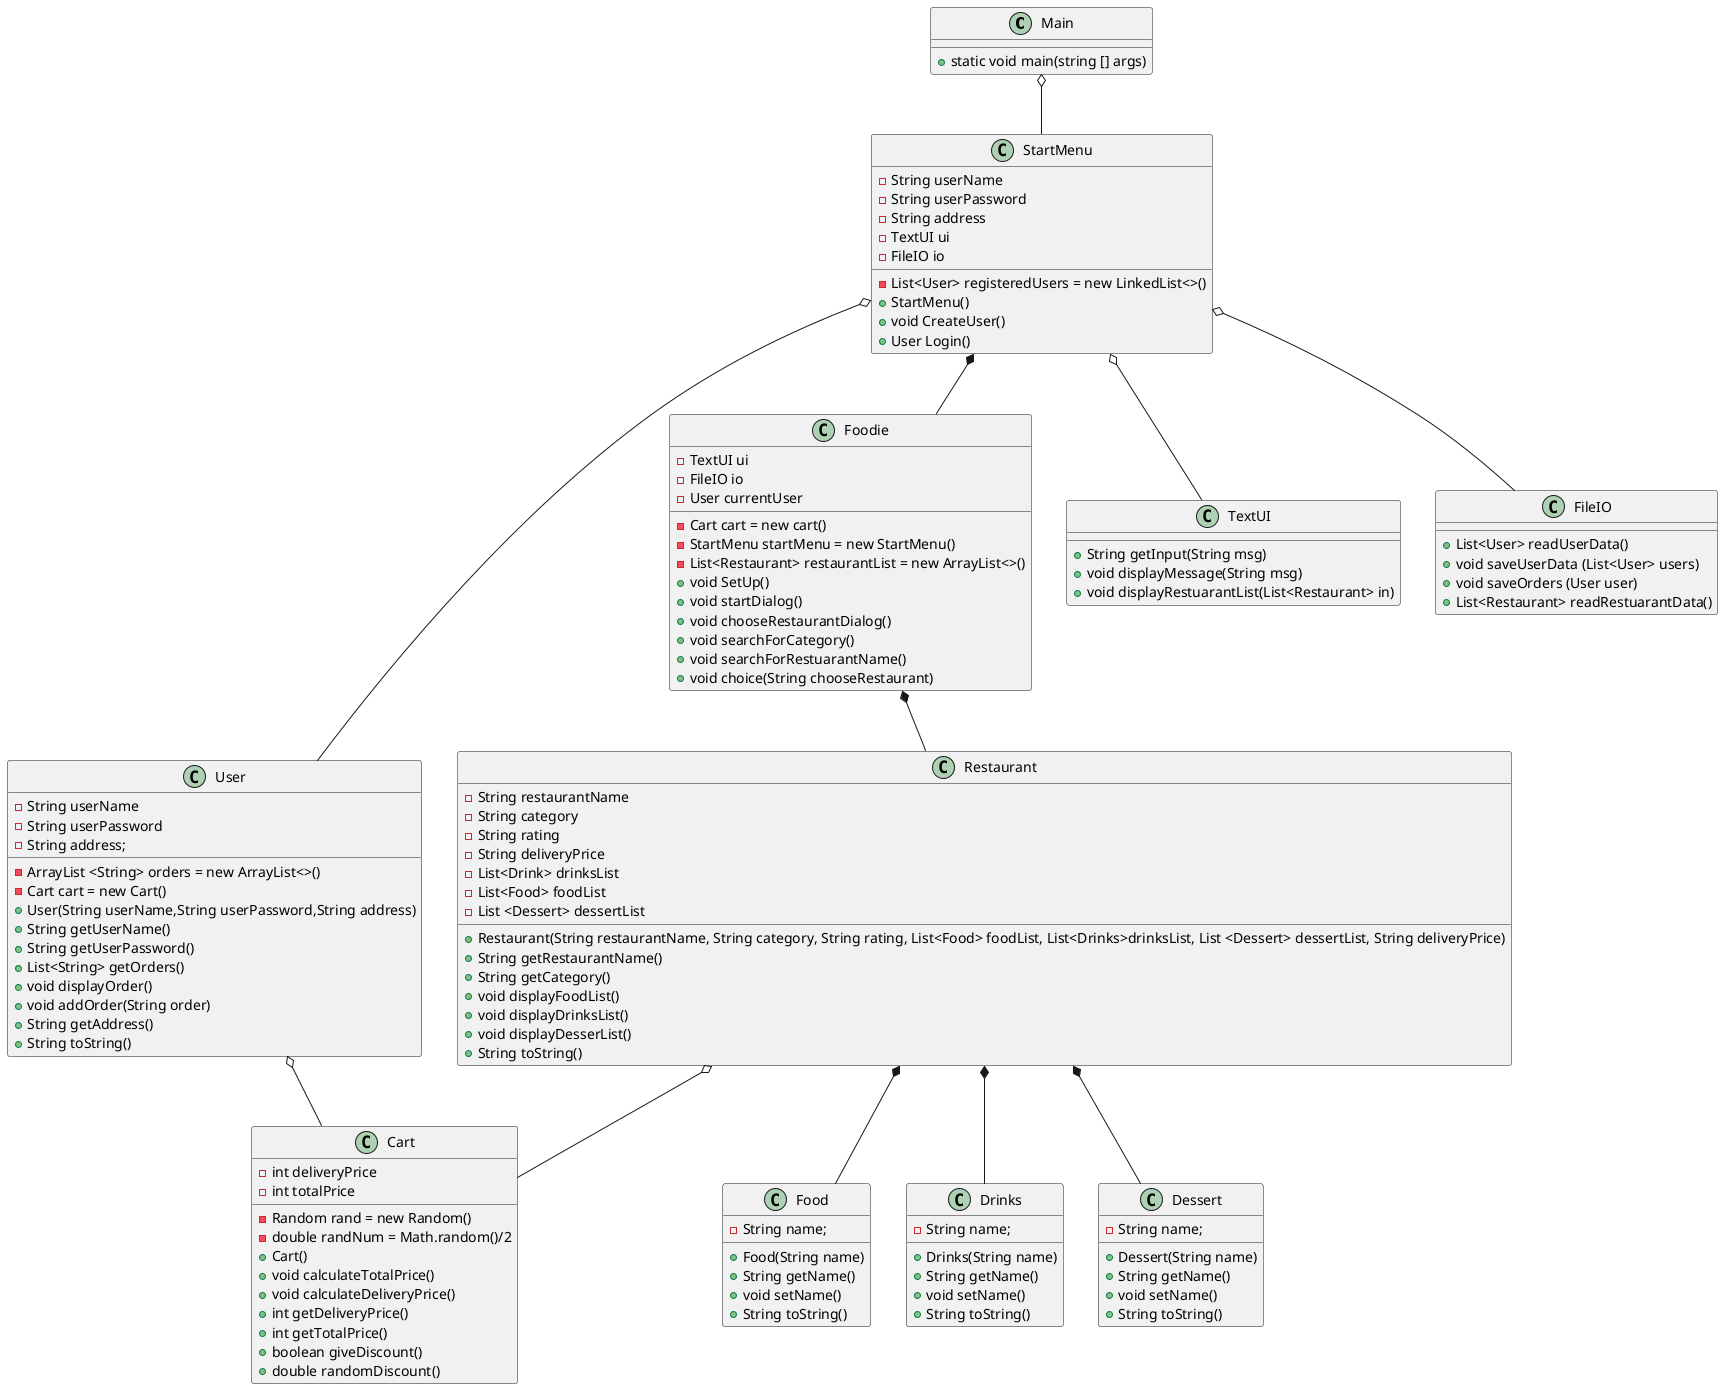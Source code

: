 @startuml
'https://plantuml.com/object-diagram

class Main{
+ static void main(string [] args)
}

class StartMenu{
- String userName
- String userPassword
- String address
- List<User> registeredUsers = new LinkedList<>()
- TextUI ui
- FileIO io
+ StartMenu()
+ void CreateUser()
+ User Login()
}

class User{
- String userName
- String userPassword
- String address;
- ArrayList <String> orders = new ArrayList<>()
- Cart cart = new Cart()
+ User(String userName,String userPassword,String address)
+ String getUserName()
+ String getUserPassword()
+ List<String> getOrders()
+ void displayOrder()
+ void addOrder(String order)
+ String getAddress()
+ String toString()
}


class Cart{
- Random rand = new Random()
- int deliveryPrice
- int totalPrice
- double randNum = Math.random()/2
+ Cart()
+ void calculateTotalPrice()
+ void calculateDeliveryPrice()
+ int getDeliveryPrice()
+ int getTotalPrice()
+ boolean giveDiscount()
+ double randomDiscount()
}

 class Restaurant{
- String restaurantName
- String category
- String rating
- String deliveryPrice
- List<Drink> drinksList
- List<Food> foodList
- List <Dessert> dessertList
+ Restaurant(String restaurantName, String category, String rating, List<Food> foodList, List<Drinks>drinksList, List <Dessert> dessertList, String deliveryPrice)
+ String getRestaurantName()
+ String getCategory()
+ void displayFoodList()
+ void displayDrinksList()
+ void displayDesserList()
+ String toString()
}

class Foodie{
- TextUI ui
- FileIO io
- Cart cart = new cart()
- StartMenu startMenu = new StartMenu()
- User currentUser
- List<Restaurant> restaurantList = new ArrayList<>()
+ void SetUp()
+ void startDialog()
+ void chooseRestaurantDialog()
+ void searchForCategory()
+ void searchForRestuarantName()
+ void choice(String chooseRestaurant)
}

class Food{
- String name;
+ Food(String name)
+ String getName()
+ void setName()
+ String toString()
}

class Drinks{
- String name;
+ Drinks(String name)
+ String getName()
+ void setName()
+ String toString()
}

class Dessert{
- String name;
+ Dessert(String name)
+ String getName()
+ void setName()
+ String toString()
}


class TextUI{
+ String getInput(String msg)
+ void displayMessage(String msg)
+ void displayRestuarantList(List<Restaurant> in)
}

class FileIO{
+ List<User> readUserData()
+ void saveUserData (List<User> users)
+ void saveOrders (User user)
+ List<Restaurant> readRestuarantData()
}


Main o-- StartMenu

StartMenu o-- TextUI
StartMenu o-- FileIO
StartMenu o-- User
StartMenu *-- Foodie

Foodie *-- Restaurant

Restaurant o-- Cart

User o-- Cart

Restaurant *-- Food
Restaurant *-- Drinks
Restaurant *-- Dessert

@enduml


